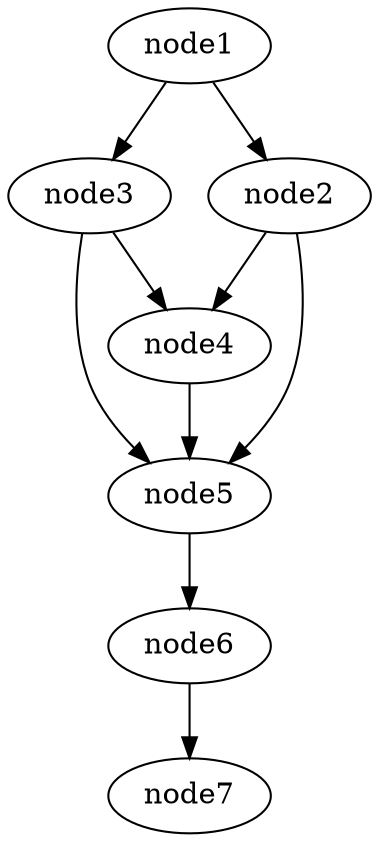 digraph g{
	node7
	node6 -> node7
	node5 -> node6
	node4 -> node5
	node3 -> node5
	node3 -> node4
	node2 -> node5
	node2 -> node4
	node1 -> node3
	node1 -> node2
}
